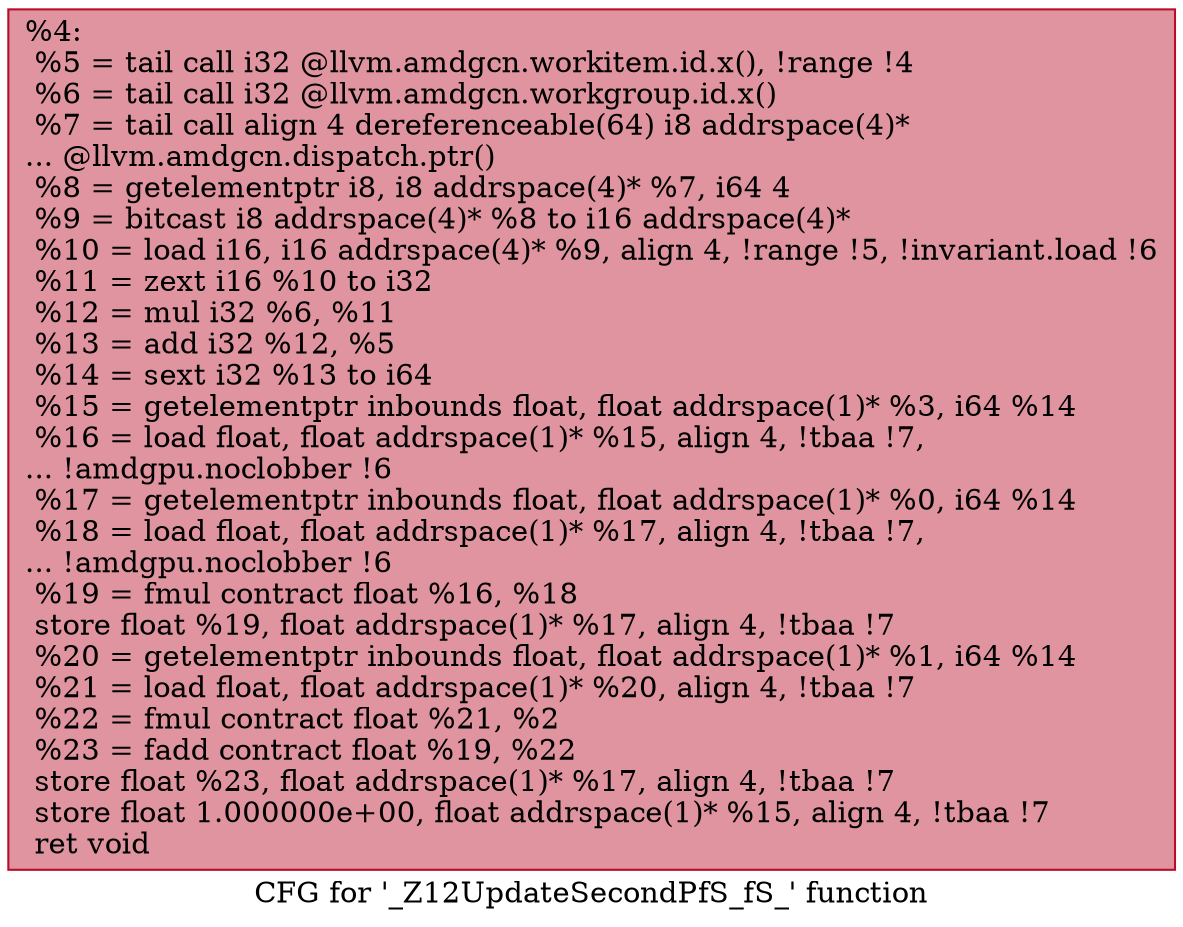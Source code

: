 digraph "CFG for '_Z12UpdateSecondPfS_fS_' function" {
	label="CFG for '_Z12UpdateSecondPfS_fS_' function";

	Node0x5b57130 [shape=record,color="#b70d28ff", style=filled, fillcolor="#b70d2870",label="{%4:\l  %5 = tail call i32 @llvm.amdgcn.workitem.id.x(), !range !4\l  %6 = tail call i32 @llvm.amdgcn.workgroup.id.x()\l  %7 = tail call align 4 dereferenceable(64) i8 addrspace(4)*\l... @llvm.amdgcn.dispatch.ptr()\l  %8 = getelementptr i8, i8 addrspace(4)* %7, i64 4\l  %9 = bitcast i8 addrspace(4)* %8 to i16 addrspace(4)*\l  %10 = load i16, i16 addrspace(4)* %9, align 4, !range !5, !invariant.load !6\l  %11 = zext i16 %10 to i32\l  %12 = mul i32 %6, %11\l  %13 = add i32 %12, %5\l  %14 = sext i32 %13 to i64\l  %15 = getelementptr inbounds float, float addrspace(1)* %3, i64 %14\l  %16 = load float, float addrspace(1)* %15, align 4, !tbaa !7,\l... !amdgpu.noclobber !6\l  %17 = getelementptr inbounds float, float addrspace(1)* %0, i64 %14\l  %18 = load float, float addrspace(1)* %17, align 4, !tbaa !7,\l... !amdgpu.noclobber !6\l  %19 = fmul contract float %16, %18\l  store float %19, float addrspace(1)* %17, align 4, !tbaa !7\l  %20 = getelementptr inbounds float, float addrspace(1)* %1, i64 %14\l  %21 = load float, float addrspace(1)* %20, align 4, !tbaa !7\l  %22 = fmul contract float %21, %2\l  %23 = fadd contract float %19, %22\l  store float %23, float addrspace(1)* %17, align 4, !tbaa !7\l  store float 1.000000e+00, float addrspace(1)* %15, align 4, !tbaa !7\l  ret void\l}"];
}
